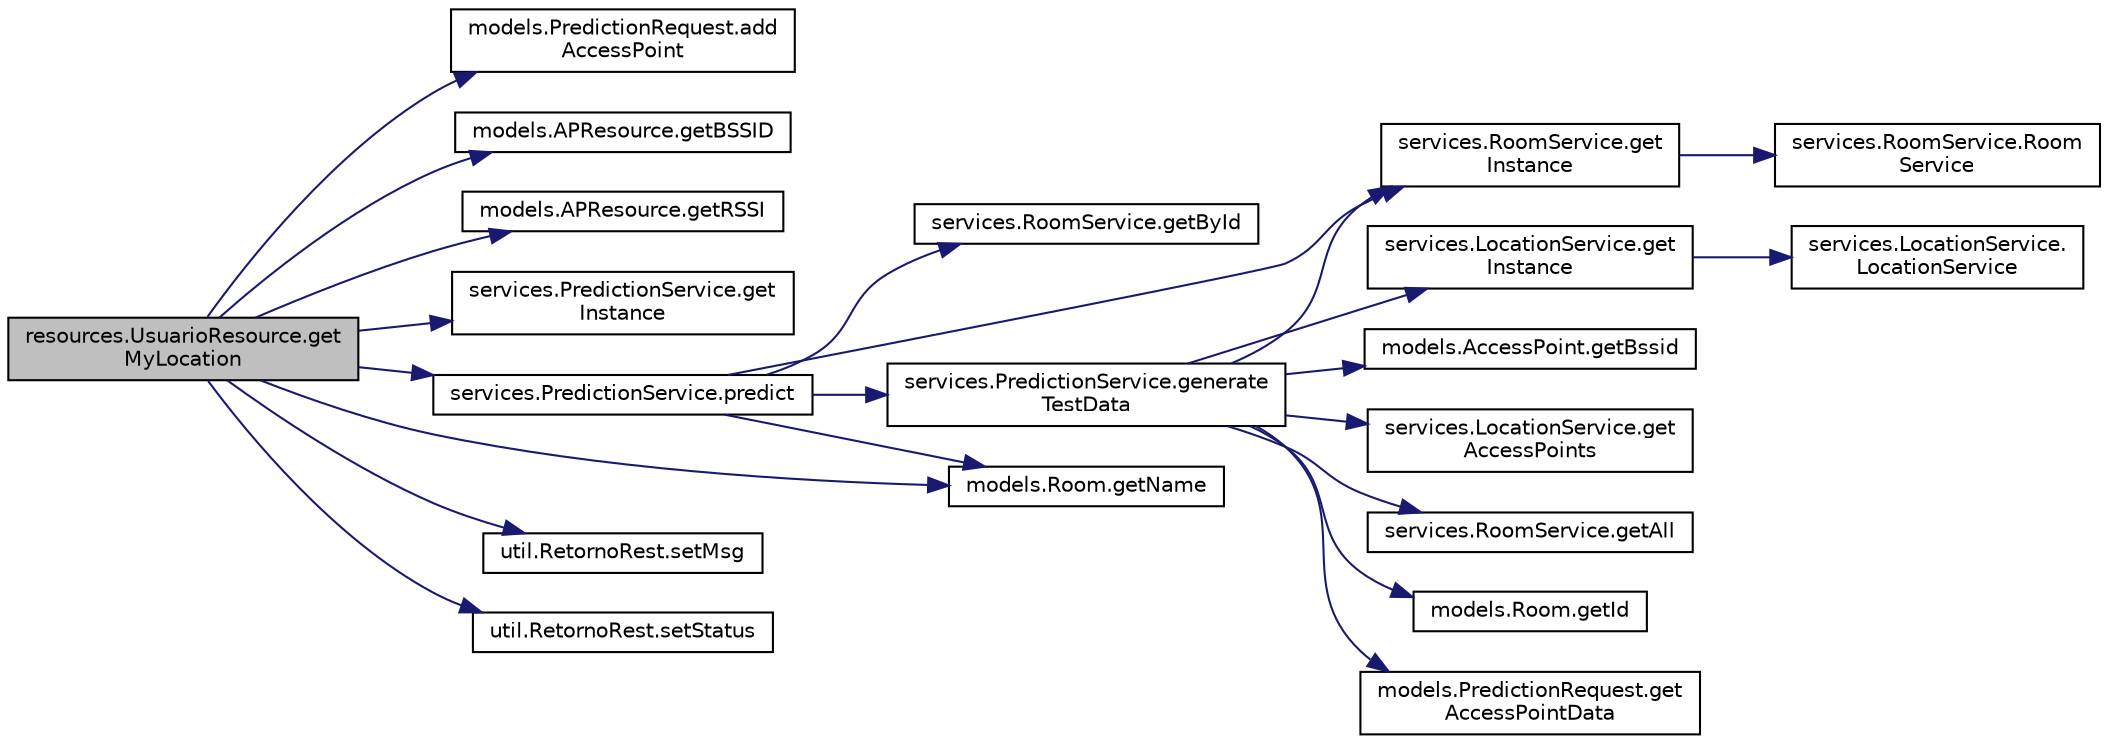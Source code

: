digraph "resources.UsuarioResource.getMyLocation"
{
  edge [fontname="Helvetica",fontsize="10",labelfontname="Helvetica",labelfontsize="10"];
  node [fontname="Helvetica",fontsize="10",shape=record];
  rankdir="LR";
  Node11 [label="resources.UsuarioResource.get\lMyLocation",height=0.2,width=0.4,color="black", fillcolor="grey75", style="filled", fontcolor="black"];
  Node11 -> Node12 [color="midnightblue",fontsize="10",style="solid",fontname="Helvetica"];
  Node12 [label="models.PredictionRequest.add\lAccessPoint",height=0.2,width=0.4,color="black", fillcolor="white", style="filled",URL="$classmodels_1_1_prediction_request.html#a724a6d6a0a606874ea8eec3c1fe36b94"];
  Node11 -> Node13 [color="midnightblue",fontsize="10",style="solid",fontname="Helvetica"];
  Node13 [label="models.APResource.getBSSID",height=0.2,width=0.4,color="black", fillcolor="white", style="filled",URL="$classmodels_1_1_a_p_resource.html#affb751c8fdda10e254dbd96766a5eddf"];
  Node11 -> Node14 [color="midnightblue",fontsize="10",style="solid",fontname="Helvetica"];
  Node14 [label="models.APResource.getRSSI",height=0.2,width=0.4,color="black", fillcolor="white", style="filled",URL="$classmodels_1_1_a_p_resource.html#a4f90ad65cedb746ea782c5e43bdd943e"];
  Node11 -> Node15 [color="midnightblue",fontsize="10",style="solid",fontname="Helvetica"];
  Node15 [label="services.PredictionService.get\lInstance",height=0.2,width=0.4,color="black", fillcolor="white", style="filled",URL="$classservices_1_1_prediction_service.html#a35ba77ec13952f312a4b8a369d8a2342"];
  Node11 -> Node16 [color="midnightblue",fontsize="10",style="solid",fontname="Helvetica"];
  Node16 [label="services.PredictionService.predict",height=0.2,width=0.4,color="black", fillcolor="white", style="filled",URL="$classservices_1_1_prediction_service.html#a831f8f8591c7c57ff3a2ad10e623449b"];
  Node16 -> Node17 [color="midnightblue",fontsize="10",style="solid",fontname="Helvetica"];
  Node17 [label="services.PredictionService.generate\lTestData",height=0.2,width=0.4,color="black", fillcolor="white", style="filled",URL="$classservices_1_1_prediction_service.html#af78d811944d75b0cb0fe6eb26d0939d4"];
  Node17 -> Node18 [color="midnightblue",fontsize="10",style="solid",fontname="Helvetica"];
  Node18 [label="services.LocationService.get\lInstance",height=0.2,width=0.4,color="black", fillcolor="white", style="filled",URL="$classservices_1_1_location_service.html#aa8bbad3b03cffaf61749c7812d5ee938"];
  Node18 -> Node19 [color="midnightblue",fontsize="10",style="solid",fontname="Helvetica"];
  Node19 [label="services.LocationService.\lLocationService",height=0.2,width=0.4,color="black", fillcolor="white", style="filled",URL="$classservices_1_1_location_service.html#a85f8c2226b17fb1dbc11c707f4c8cd73"];
  Node17 -> Node20 [color="midnightblue",fontsize="10",style="solid",fontname="Helvetica"];
  Node20 [label="services.LocationService.get\lAccessPoints",height=0.2,width=0.4,color="black", fillcolor="white", style="filled",URL="$classservices_1_1_location_service.html#a03aad0851039778cf376564f6edec050"];
  Node17 -> Node21 [color="midnightblue",fontsize="10",style="solid",fontname="Helvetica"];
  Node21 [label="services.RoomService.get\lInstance",height=0.2,width=0.4,color="black", fillcolor="white", style="filled",URL="$classservices_1_1_room_service.html#adeddcdbaafe6b272b588002ff3d4d777"];
  Node21 -> Node22 [color="midnightblue",fontsize="10",style="solid",fontname="Helvetica"];
  Node22 [label="services.RoomService.Room\lService",height=0.2,width=0.4,color="black", fillcolor="white", style="filled",URL="$classservices_1_1_room_service.html#a6295cfa7e099005f2f90b9dd5fef09c6"];
  Node17 -> Node23 [color="midnightblue",fontsize="10",style="solid",fontname="Helvetica"];
  Node23 [label="services.RoomService.getAll",height=0.2,width=0.4,color="black", fillcolor="white", style="filled",URL="$classservices_1_1_room_service.html#a8638ce31ba01c962ea29c35afc824b4c"];
  Node17 -> Node24 [color="midnightblue",fontsize="10",style="solid",fontname="Helvetica"];
  Node24 [label="models.Room.getId",height=0.2,width=0.4,color="black", fillcolor="white", style="filled",URL="$classmodels_1_1_room.html#aaaad799593d83ad80c2dad8e5fe89386"];
  Node17 -> Node25 [color="midnightblue",fontsize="10",style="solid",fontname="Helvetica"];
  Node25 [label="models.PredictionRequest.get\lAccessPointData",height=0.2,width=0.4,color="black", fillcolor="white", style="filled",URL="$classmodels_1_1_prediction_request.html#a957acdde4dff28570b2eb330b43b8462"];
  Node17 -> Node26 [color="midnightblue",fontsize="10",style="solid",fontname="Helvetica"];
  Node26 [label="models.AccessPoint.getBssid",height=0.2,width=0.4,color="black", fillcolor="white", style="filled",URL="$classmodels_1_1_access_point.html#a04df3ab2ab8f3ed999c683d0ec370d00"];
  Node16 -> Node21 [color="midnightblue",fontsize="10",style="solid",fontname="Helvetica"];
  Node16 -> Node27 [color="midnightblue",fontsize="10",style="solid",fontname="Helvetica"];
  Node27 [label="services.RoomService.getById",height=0.2,width=0.4,color="black", fillcolor="white", style="filled",URL="$classservices_1_1_room_service.html#a855ab52b7c9c4df961834b7d30b8a3e1"];
  Node16 -> Node28 [color="midnightblue",fontsize="10",style="solid",fontname="Helvetica"];
  Node28 [label="models.Room.getName",height=0.2,width=0.4,color="black", fillcolor="white", style="filled",URL="$classmodels_1_1_room.html#afa2e4c7e57161ee678186e14af02eec6"];
  Node11 -> Node29 [color="midnightblue",fontsize="10",style="solid",fontname="Helvetica"];
  Node29 [label="util.RetornoRest.setMsg",height=0.2,width=0.4,color="black", fillcolor="white", style="filled",URL="$classutil_1_1_retorno_rest.html#a1c567559bbfc08da3ac6fc7dc82f2a3a"];
  Node11 -> Node28 [color="midnightblue",fontsize="10",style="solid",fontname="Helvetica"];
  Node11 -> Node30 [color="midnightblue",fontsize="10",style="solid",fontname="Helvetica"];
  Node30 [label="util.RetornoRest.setStatus",height=0.2,width=0.4,color="black", fillcolor="white", style="filled",URL="$classutil_1_1_retorno_rest.html#a2f113684df67c4b0cfc4ed436729f185"];
}
